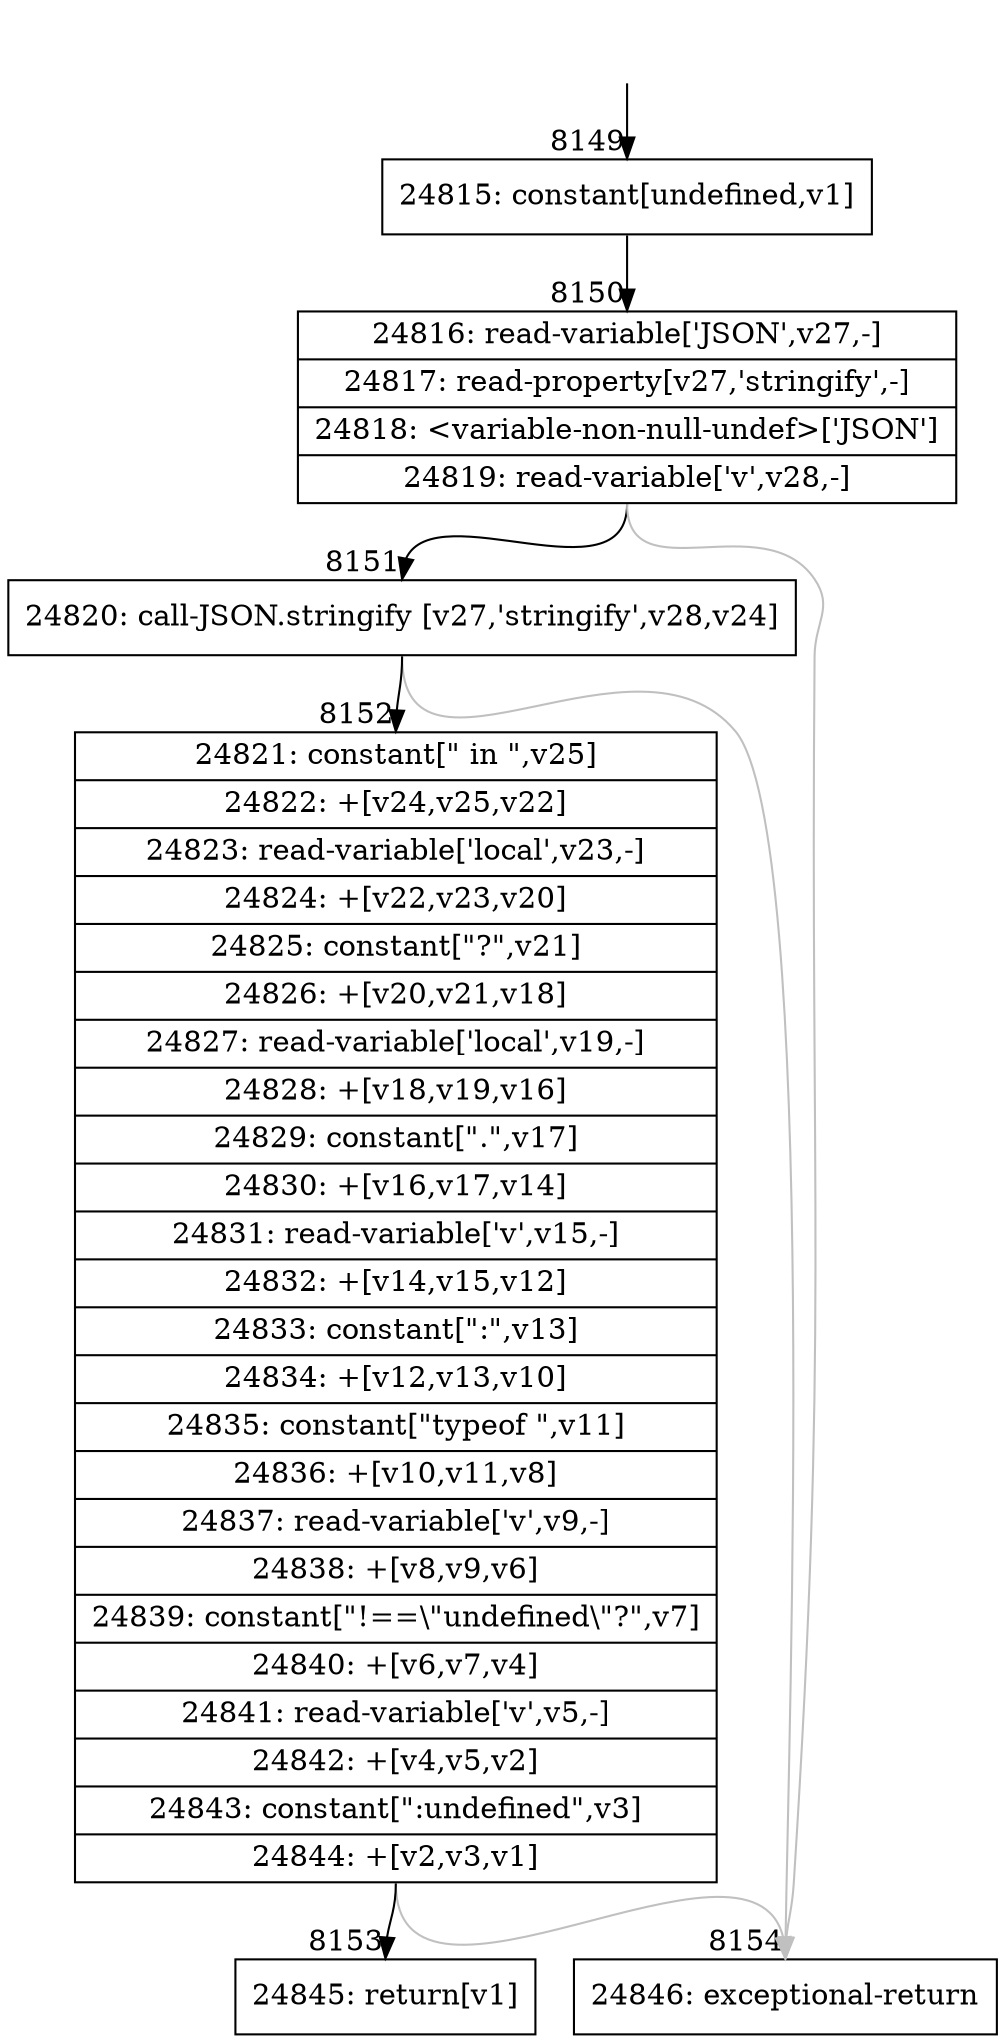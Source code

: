 digraph {
rankdir="TD"
BB_entry463[shape=none,label=""];
BB_entry463 -> BB8149 [tailport=s, headport=n, headlabel="    8149"]
BB8149 [shape=record label="{24815: constant[undefined,v1]}" ] 
BB8149 -> BB8150 [tailport=s, headport=n, headlabel="      8150"]
BB8150 [shape=record label="{24816: read-variable['JSON',v27,-]|24817: read-property[v27,'stringify',-]|24818: \<variable-non-null-undef\>['JSON']|24819: read-variable['v',v28,-]}" ] 
BB8150 -> BB8151 [tailport=s, headport=n, headlabel="      8151"]
BB8150 -> BB8154 [tailport=s, headport=n, color=gray, headlabel="      8154"]
BB8151 [shape=record label="{24820: call-JSON.stringify [v27,'stringify',v28,v24]}" ] 
BB8151 -> BB8152 [tailport=s, headport=n, headlabel="      8152"]
BB8151 -> BB8154 [tailport=s, headport=n, color=gray]
BB8152 [shape=record label="{24821: constant[\" in \",v25]|24822: +[v24,v25,v22]|24823: read-variable['local',v23,-]|24824: +[v22,v23,v20]|24825: constant[\"?\",v21]|24826: +[v20,v21,v18]|24827: read-variable['local',v19,-]|24828: +[v18,v19,v16]|24829: constant[\".\",v17]|24830: +[v16,v17,v14]|24831: read-variable['v',v15,-]|24832: +[v14,v15,v12]|24833: constant[\":\",v13]|24834: +[v12,v13,v10]|24835: constant[\"typeof \",v11]|24836: +[v10,v11,v8]|24837: read-variable['v',v9,-]|24838: +[v8,v9,v6]|24839: constant[\"!==\\\"undefined\\\"?\",v7]|24840: +[v6,v7,v4]|24841: read-variable['v',v5,-]|24842: +[v4,v5,v2]|24843: constant[\":undefined\",v3]|24844: +[v2,v3,v1]}" ] 
BB8152 -> BB8153 [tailport=s, headport=n, headlabel="      8153"]
BB8152 -> BB8154 [tailport=s, headport=n, color=gray]
BB8153 [shape=record label="{24845: return[v1]}" ] 
BB8154 [shape=record label="{24846: exceptional-return}" ] 
//#$~ 7538
}
